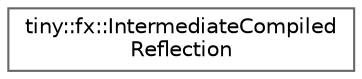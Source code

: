 digraph "Graphical Class Hierarchy"
{
 // LATEX_PDF_SIZE
  bgcolor="transparent";
  edge [fontname=Helvetica,fontsize=10,labelfontname=Helvetica,labelfontsize=10];
  node [fontname=Helvetica,fontsize=10,shape=box,height=0.2,width=0.4];
  rankdir="LR";
  Node0 [id="Node000000",label="tiny::fx::IntermediateCompiled\lReflection",height=0.2,width=0.4,color="grey40", fillcolor="white", style="filled",URL="$structtiny_1_1fx_1_1_intermediate_compiled_reflection.html",tooltip=" "];
}
